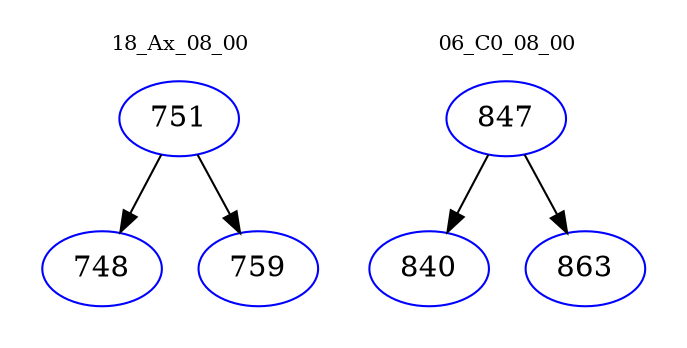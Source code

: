 digraph{
subgraph cluster_0 {
color = white
label = "18_Ax_08_00";
fontsize=10;
T0_751 [label="751", color="blue"]
T0_751 -> T0_748 [color="black"]
T0_748 [label="748", color="blue"]
T0_751 -> T0_759 [color="black"]
T0_759 [label="759", color="blue"]
}
subgraph cluster_1 {
color = white
label = "06_C0_08_00";
fontsize=10;
T1_847 [label="847", color="blue"]
T1_847 -> T1_840 [color="black"]
T1_840 [label="840", color="blue"]
T1_847 -> T1_863 [color="black"]
T1_863 [label="863", color="blue"]
}
}
